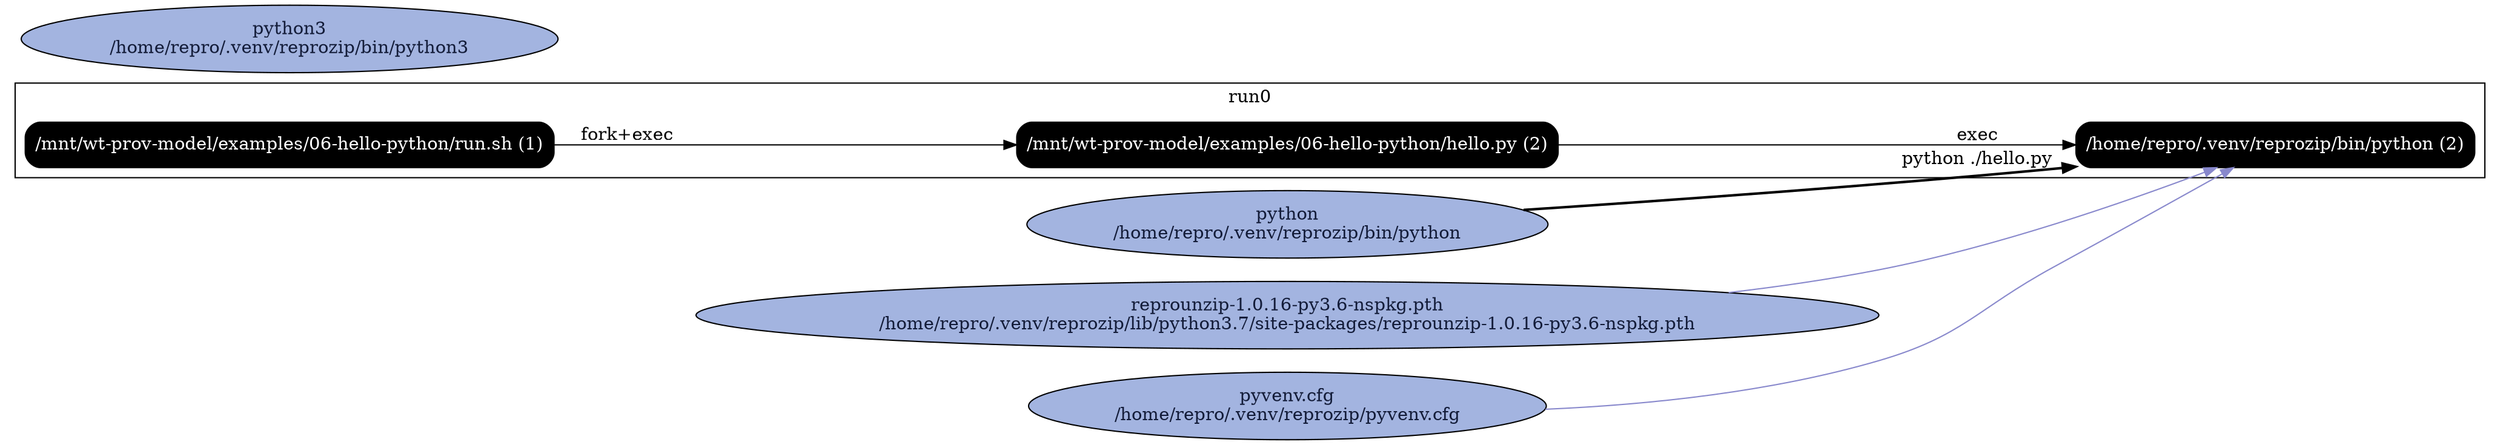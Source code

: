 digraph G {
    rankdir=LR;

    /* programs */
    node [shape=box fontcolor=white fillcolor=black style="filled,rounded"];
    subgraph cluster_run0 {
        label="run0";
        prog0 [label="/mnt/wt-prov-model/examples/06-hello-python/run.sh (1)"];
        prog1 [label="/mnt/wt-prov-model/examples/06-hello-python/hello.py (2)"];
        prog0 -> prog1 [label="fork+exec"];
        prog2 [label="/home/repro/.venv/reprozip/bin/python (2)"];
        prog1 -> prog2 [label="exec"];
    }

    node [shape=ellipse fontcolor="#131C39" fillcolor="#C9D2ED"];

    /* other files */
    "/home/repro/.venv/reprozip/bin/python" [fillcolor="#A3B4E0", label="python\n/home/repro/.venv/reprozip/bin/python"];
    "/home/repro/.venv/reprozip/bin/python3" [fillcolor="#A3B4E0", label="python3\n/home/repro/.venv/reprozip/bin/python3"];
    "/home/repro/.venv/reprozip/lib/python3.7/site-packages/reprounzip-1.0.16-py3.6-nspkg.pth" [fillcolor="#A3B4E0", label="reprounzip-1.0.16-py3.6-nspkg.pth\n/home/repro/.venv/reprozip/lib/python3.7/site-packages/reprounzip-1.0.16-py3.6-nspkg.pth"];
    "/home/repro/.venv/reprozip/pyvenv.cfg" [fillcolor="#A3B4E0", label="pyvenv.cfg\n/home/repro/.venv/reprozip/pyvenv.cfg"];

    "/home/repro/.venv/reprozip/bin/python" -> prog2 [style=bold, label="python ./hello.py"];
    "/home/repro/.venv/reprozip/pyvenv.cfg" -> prog2 [color="#8888CC"];
    "/home/repro/.venv/reprozip/lib/python3.7/site-packages/reprounzip-1.0.16-py3.6-nspkg.pth" -> prog2 [color="#8888CC"];
}
